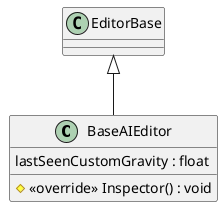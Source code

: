 @startuml
class BaseAIEditor {
    lastSeenCustomGravity : float
    # <<override>> Inspector() : void
}
EditorBase <|-- BaseAIEditor
@enduml
